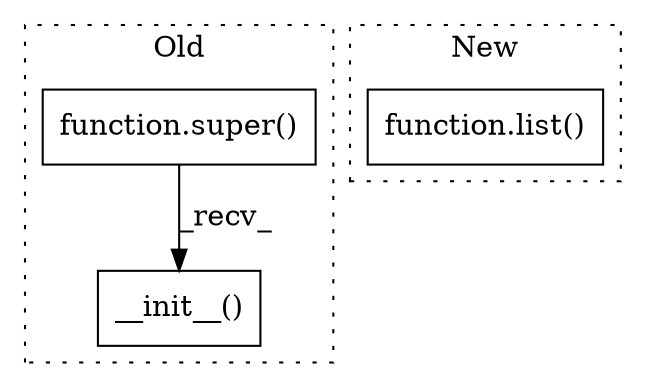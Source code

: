 digraph G {
subgraph cluster0 {
1 [label="function.super()" a="75" s="3462,3485" l="6,1" shape="box"];
3 [label="__init__()" a="75" s="3462" l="35" shape="box"];
label = "Old";
style="dotted";
}
subgraph cluster1 {
2 [label="function.list()" a="75" s="4354,4367" l="5,1" shape="box"];
label = "New";
style="dotted";
}
1 -> 3 [label="_recv_"];
}